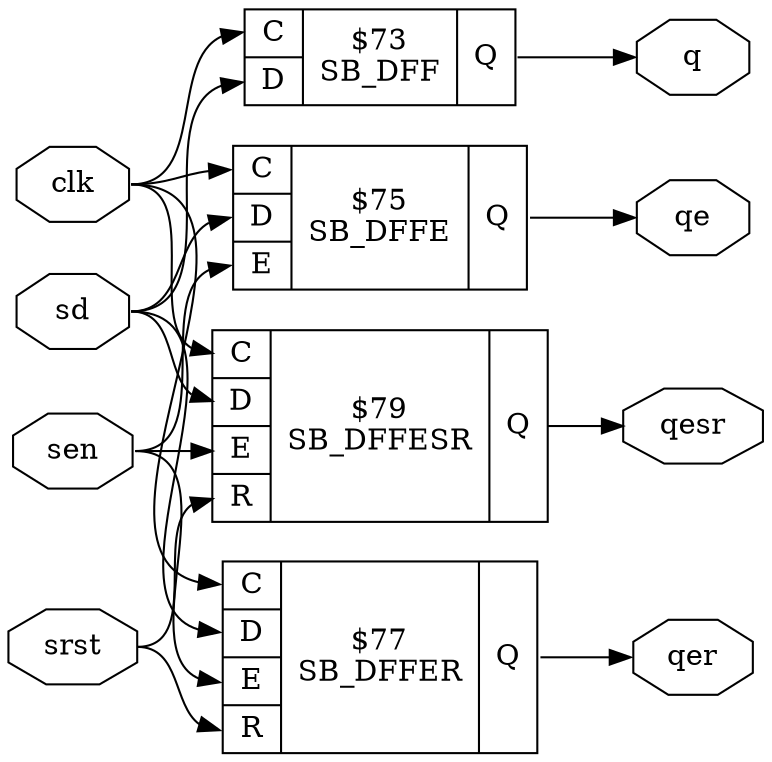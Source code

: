 digraph "dff_design" {
rankdir="LR";
remincross=true;
n2 [ shape=octagon, label="clk", color="black", fontcolor="black" ];
n3 [ shape=octagon, label="q", color="black", fontcolor="black" ];
n4 [ shape=octagon, label="qe", color="black", fontcolor="black" ];
n5 [ shape=octagon, label="qer", color="black", fontcolor="black" ];
n6 [ shape=octagon, label="qesr", color="black", fontcolor="black" ];
n7 [ shape=octagon, label="sd", color="black", fontcolor="black" ];
n8 [ shape=octagon, label="sen", color="black", fontcolor="black" ];
n9 [ shape=octagon, label="srst", color="black", fontcolor="black" ];
c13 [ shape=record, label="{{<p10> C|<p11> D}|$73\nSB_DFF|{<p12> Q}}" ];
c15 [ shape=record, label="{{<p10> C|<p11> D|<p14> E}|$75\nSB_DFFE|{<p12> Q}}" ];
c17 [ shape=record, label="{{<p10> C|<p11> D|<p14> E|<p16> R}|$79\nSB_DFFESR|{<p12> Q}}" ];
c18 [ shape=record, label="{{<p10> C|<p11> D|<p14> E|<p16> R}|$77\nSB_DFFER|{<p12> Q}}" ];
n2:e -> c13:p10:w [color="black", label=""];
n2:e -> c15:p10:w [color="black", label=""];
n2:e -> c17:p10:w [color="black", label=""];
n2:e -> c18:p10:w [color="black", label=""];
c13:p12:e -> n3:w [color="black", label=""];
c15:p12:e -> n4:w [color="black", label=""];
c18:p12:e -> n5:w [color="black", label=""];
c17:p12:e -> n6:w [color="black", label=""];
n7:e -> c13:p11:w [color="black", label=""];
n7:e -> c15:p11:w [color="black", label=""];
n7:e -> c17:p11:w [color="black", label=""];
n7:e -> c18:p11:w [color="black", label=""];
n8:e -> c15:p14:w [color="black", label=""];
n8:e -> c17:p14:w [color="black", label=""];
n8:e -> c18:p14:w [color="black", label=""];
n9:e -> c17:p16:w [color="black", label=""];
n9:e -> c18:p16:w [color="black", label=""];
}
